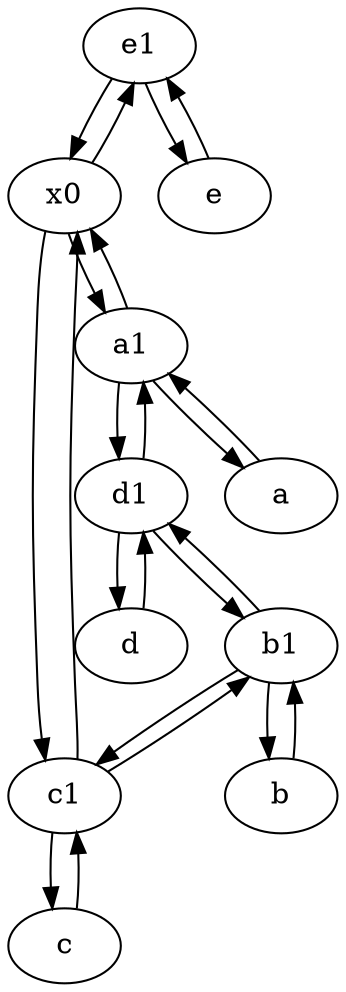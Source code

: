 digraph  {
	e1 [pos="25,45!"];
	x0;
	c1 [pos="30,15!"];
	d1 [pos="25,30!"];
	b [pos="50,20!"];
	d [pos="20,30!"];
	c [pos="20,10!"];
	b1 [pos="45,20!"];
	a [pos="40,10!"];
	a1 [pos="40,15!"];
	e [pos="30,50!"];
	d1 -> b1;
	b -> b1;
	e1 -> e;
	b1 -> b;
	b1 -> d1;
	d1 -> a1;
	c1 -> c;
	d1 -> d;
	x0 -> a1;
	c -> c1;
	x0 -> c1;
	b1 -> c1;
	d -> d1;
	e1 -> x0;
	x0 -> e1;
	a1 -> a;
	a -> a1;
	a1 -> d1;
	a1 -> x0;
	c1 -> x0;
	e -> e1;
	c1 -> b1;

	}